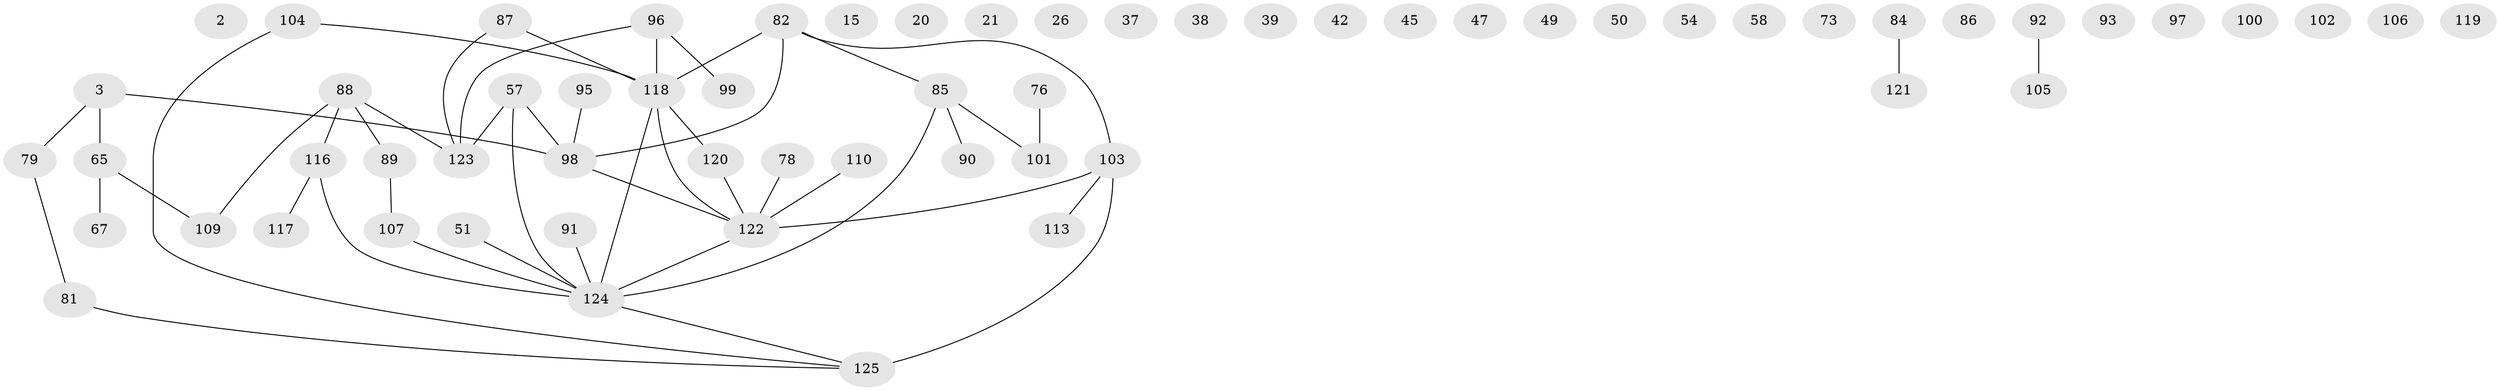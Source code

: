 // original degree distribution, {1: 0.264, 0: 0.16, 4: 0.08, 2: 0.256, 3: 0.16, 5: 0.056, 6: 0.024}
// Generated by graph-tools (version 1.1) at 2025/40/03/09/25 04:40:05]
// undirected, 62 vertices, 50 edges
graph export_dot {
graph [start="1"]
  node [color=gray90,style=filled];
  2;
  3;
  15;
  20;
  21;
  26;
  37;
  38;
  39;
  42;
  45 [super="+35"];
  47;
  49;
  50;
  51;
  54;
  57;
  58;
  65 [super="+14"];
  67;
  73;
  76 [super="+22"];
  78;
  79;
  81;
  82 [super="+62"];
  84;
  85;
  86 [super="+46"];
  87;
  88 [super="+34+69"];
  89;
  90;
  91;
  92;
  93;
  95;
  96;
  97;
  98;
  99;
  100;
  101 [super="+8"];
  102;
  103 [super="+71+23"];
  104;
  105 [super="+25"];
  106 [super="+10"];
  107 [super="+6+27"];
  109;
  110;
  113;
  116 [super="+1+77+44+68"];
  117 [super="+19"];
  118 [super="+72+75+83"];
  119;
  120;
  121;
  122 [super="+108+16+112"];
  123 [super="+94"];
  124 [super="+33+40+111+115+60+59+74+114"];
  125 [super="+63"];
  3 -- 65 [weight=2];
  3 -- 79;
  3 -- 98;
  51 -- 124;
  57 -- 98;
  57 -- 123 [weight=2];
  57 -- 124 [weight=2];
  65 -- 109;
  65 -- 67;
  76 -- 101;
  78 -- 122;
  79 -- 81;
  81 -- 125;
  82 -- 98;
  82 -- 85;
  82 -- 118 [weight=2];
  82 -- 103;
  84 -- 121;
  85 -- 90;
  85 -- 124;
  85 -- 101;
  87 -- 123;
  87 -- 118;
  88 -- 123;
  88 -- 109;
  88 -- 89;
  88 -- 116;
  89 -- 107;
  91 -- 124;
  92 -- 105;
  95 -- 98;
  96 -- 99;
  96 -- 118 [weight=4];
  96 -- 123;
  98 -- 122;
  103 -- 113;
  103 -- 125 [weight=3];
  103 -- 122 [weight=2];
  104 -- 125;
  104 -- 118;
  107 -- 124;
  110 -- 122;
  116 -- 124;
  116 -- 117;
  118 -- 124 [weight=3];
  118 -- 120;
  118 -- 122;
  120 -- 122;
  122 -- 124;
  124 -- 125;
}
